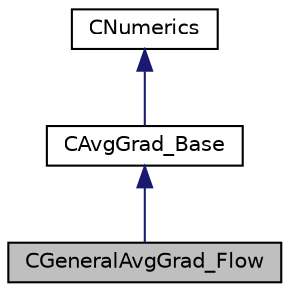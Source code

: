 digraph "CGeneralAvgGrad_Flow"
{
 // LATEX_PDF_SIZE
  edge [fontname="Helvetica",fontsize="10",labelfontname="Helvetica",labelfontsize="10"];
  node [fontname="Helvetica",fontsize="10",shape=record];
  Node1 [label="CGeneralAvgGrad_Flow",height=0.2,width=0.4,color="black", fillcolor="grey75", style="filled", fontcolor="black",tooltip="Class for computing viscous term using the average of gradients."];
  Node2 -> Node1 [dir="back",color="midnightblue",fontsize="10",style="solid",fontname="Helvetica"];
  Node2 [label="CAvgGrad_Base",height=0.2,width=0.4,color="black", fillcolor="white", style="filled",URL="$classCAvgGrad__Base.html",tooltip="A base class for computing viscous terms using an average of gradients."];
  Node3 -> Node2 [dir="back",color="midnightblue",fontsize="10",style="solid",fontname="Helvetica"];
  Node3 [label="CNumerics",height=0.2,width=0.4,color="black", fillcolor="white", style="filled",URL="$classCNumerics.html",tooltip="Class for defining the numerical methods."];
}
